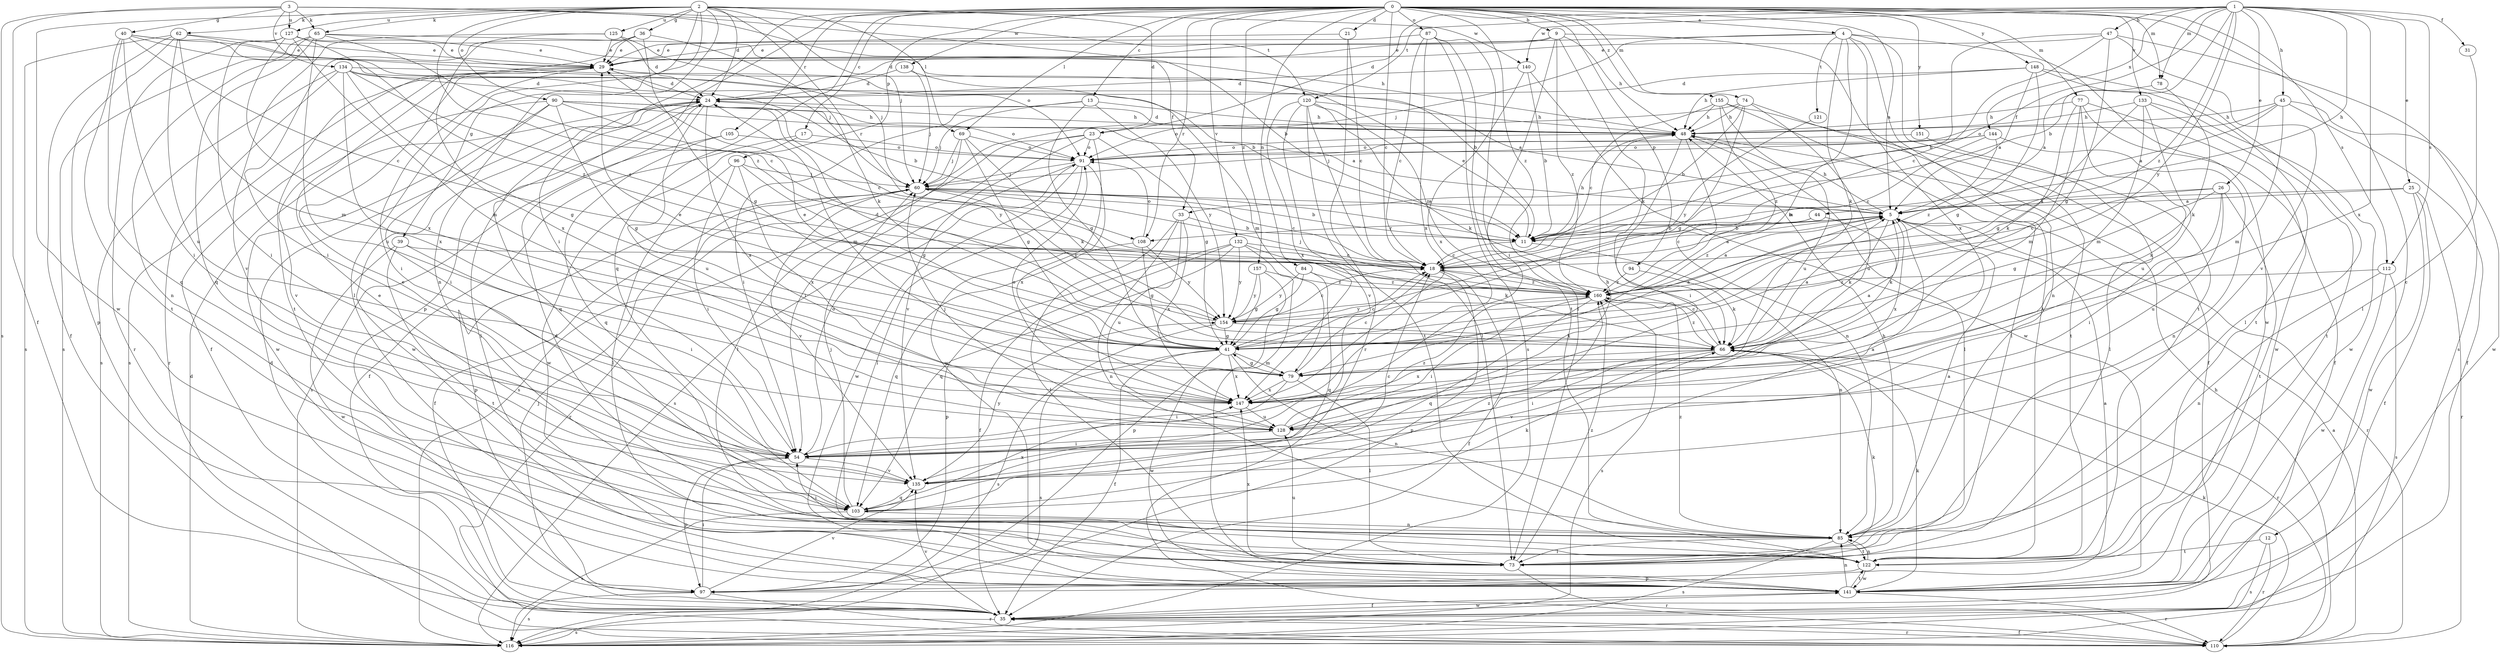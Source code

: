 strict digraph  {
0;
1;
2;
3;
4;
5;
9;
11;
12;
13;
17;
18;
21;
23;
24;
25;
26;
29;
31;
33;
35;
36;
39;
40;
41;
44;
45;
47;
48;
54;
60;
62;
65;
66;
69;
73;
74;
77;
78;
79;
84;
85;
87;
90;
91;
94;
96;
97;
103;
105;
108;
110;
112;
116;
120;
121;
122;
125;
127;
128;
132;
133;
134;
135;
138;
140;
141;
144;
147;
148;
151;
154;
155;
157;
160;
0 -> 4  [label=a];
0 -> 5  [label=a];
0 -> 9  [label=b];
0 -> 12  [label=c];
0 -> 13  [label=c];
0 -> 17  [label=c];
0 -> 18  [label=c];
0 -> 21  [label=d];
0 -> 54  [label=i];
0 -> 69  [label=l];
0 -> 74  [label=m];
0 -> 77  [label=m];
0 -> 78  [label=m];
0 -> 84  [label=n];
0 -> 87  [label=o];
0 -> 94  [label=p];
0 -> 96  [label=p];
0 -> 97  [label=p];
0 -> 103  [label=q];
0 -> 105  [label=r];
0 -> 108  [label=r];
0 -> 112  [label=s];
0 -> 132  [label=v];
0 -> 133  [label=v];
0 -> 138  [label=w];
0 -> 148  [label=y];
0 -> 151  [label=y];
0 -> 155  [label=z];
0 -> 157  [label=z];
0 -> 160  [label=z];
1 -> 11  [label=b];
1 -> 23  [label=d];
1 -> 25  [label=e];
1 -> 26  [label=e];
1 -> 31  [label=f];
1 -> 33  [label=f];
1 -> 44  [label=h];
1 -> 45  [label=h];
1 -> 47  [label=h];
1 -> 78  [label=m];
1 -> 112  [label=s];
1 -> 120  [label=t];
1 -> 140  [label=w];
1 -> 144  [label=x];
1 -> 147  [label=x];
1 -> 154  [label=y];
1 -> 160  [label=z];
2 -> 23  [label=d];
2 -> 24  [label=d];
2 -> 36  [label=g];
2 -> 39  [label=g];
2 -> 60  [label=j];
2 -> 62  [label=k];
2 -> 65  [label=k];
2 -> 69  [label=l];
2 -> 73  [label=l];
2 -> 85  [label=n];
2 -> 90  [label=o];
2 -> 108  [label=r];
2 -> 125  [label=u];
2 -> 127  [label=u];
2 -> 140  [label=w];
2 -> 141  [label=w];
2 -> 160  [label=z];
3 -> 11  [label=b];
3 -> 33  [label=f];
3 -> 35  [label=f];
3 -> 40  [label=g];
3 -> 65  [label=k];
3 -> 116  [label=s];
3 -> 120  [label=t];
3 -> 127  [label=u];
3 -> 134  [label=v];
4 -> 29  [label=e];
4 -> 60  [label=j];
4 -> 66  [label=k];
4 -> 79  [label=m];
4 -> 85  [label=n];
4 -> 121  [label=t];
4 -> 122  [label=t];
4 -> 141  [label=w];
4 -> 147  [label=x];
5 -> 11  [label=b];
5 -> 48  [label=h];
5 -> 66  [label=k];
5 -> 108  [label=r];
5 -> 110  [label=r];
5 -> 147  [label=x];
5 -> 160  [label=z];
9 -> 24  [label=d];
9 -> 29  [label=e];
9 -> 48  [label=h];
9 -> 54  [label=i];
9 -> 66  [label=k];
9 -> 122  [label=t];
9 -> 160  [label=z];
11 -> 18  [label=c];
11 -> 29  [label=e];
11 -> 48  [label=h];
11 -> 85  [label=n];
12 -> 110  [label=r];
12 -> 116  [label=s];
12 -> 122  [label=t];
13 -> 41  [label=g];
13 -> 48  [label=h];
13 -> 54  [label=i];
13 -> 60  [label=j];
13 -> 154  [label=y];
17 -> 35  [label=f];
17 -> 91  [label=o];
17 -> 141  [label=w];
18 -> 5  [label=a];
18 -> 35  [label=f];
18 -> 97  [label=p];
18 -> 160  [label=z];
21 -> 18  [label=c];
21 -> 29  [label=e];
21 -> 110  [label=r];
23 -> 41  [label=g];
23 -> 54  [label=i];
23 -> 91  [label=o];
23 -> 116  [label=s];
23 -> 135  [label=v];
23 -> 141  [label=w];
24 -> 48  [label=h];
24 -> 73  [label=l];
24 -> 79  [label=m];
24 -> 103  [label=q];
24 -> 128  [label=u];
24 -> 141  [label=w];
24 -> 147  [label=x];
24 -> 154  [label=y];
25 -> 5  [label=a];
25 -> 11  [label=b];
25 -> 35  [label=f];
25 -> 110  [label=r];
25 -> 141  [label=w];
26 -> 5  [label=a];
26 -> 18  [label=c];
26 -> 41  [label=g];
26 -> 54  [label=i];
26 -> 122  [label=t];
26 -> 128  [label=u];
29 -> 24  [label=d];
29 -> 35  [label=f];
29 -> 54  [label=i];
29 -> 116  [label=s];
31 -> 73  [label=l];
33 -> 11  [label=b];
33 -> 73  [label=l];
33 -> 85  [label=n];
33 -> 128  [label=u];
33 -> 147  [label=x];
35 -> 24  [label=d];
35 -> 60  [label=j];
35 -> 110  [label=r];
35 -> 116  [label=s];
35 -> 135  [label=v];
35 -> 141  [label=w];
36 -> 29  [label=e];
36 -> 41  [label=g];
36 -> 54  [label=i];
36 -> 66  [label=k];
36 -> 122  [label=t];
39 -> 18  [label=c];
39 -> 54  [label=i];
39 -> 122  [label=t];
39 -> 141  [label=w];
40 -> 18  [label=c];
40 -> 29  [label=e];
40 -> 54  [label=i];
40 -> 60  [label=j];
40 -> 91  [label=o];
40 -> 103  [label=q];
40 -> 122  [label=t];
41 -> 5  [label=a];
41 -> 18  [label=c];
41 -> 29  [label=e];
41 -> 35  [label=f];
41 -> 79  [label=m];
41 -> 85  [label=n];
41 -> 116  [label=s];
41 -> 141  [label=w];
41 -> 147  [label=x];
44 -> 11  [label=b];
44 -> 18  [label=c];
44 -> 66  [label=k];
45 -> 5  [label=a];
45 -> 35  [label=f];
45 -> 48  [label=h];
45 -> 79  [label=m];
45 -> 91  [label=o];
45 -> 141  [label=w];
47 -> 11  [label=b];
47 -> 18  [label=c];
47 -> 29  [label=e];
47 -> 41  [label=g];
47 -> 116  [label=s];
47 -> 135  [label=v];
48 -> 24  [label=d];
48 -> 54  [label=i];
48 -> 73  [label=l];
48 -> 85  [label=n];
48 -> 91  [label=o];
54 -> 91  [label=o];
54 -> 97  [label=p];
54 -> 135  [label=v];
60 -> 5  [label=a];
60 -> 11  [label=b];
60 -> 18  [label=c];
60 -> 35  [label=f];
60 -> 97  [label=p];
60 -> 110  [label=r];
60 -> 135  [label=v];
60 -> 154  [label=y];
62 -> 11  [label=b];
62 -> 29  [label=e];
62 -> 35  [label=f];
62 -> 79  [label=m];
62 -> 97  [label=p];
62 -> 116  [label=s];
62 -> 128  [label=u];
65 -> 11  [label=b];
65 -> 18  [label=c];
65 -> 29  [label=e];
65 -> 85  [label=n];
65 -> 103  [label=q];
65 -> 116  [label=s];
65 -> 128  [label=u];
66 -> 5  [label=a];
66 -> 18  [label=c];
66 -> 29  [label=e];
66 -> 54  [label=i];
66 -> 110  [label=r];
66 -> 135  [label=v];
66 -> 147  [label=x];
66 -> 160  [label=z];
69 -> 41  [label=g];
69 -> 60  [label=j];
69 -> 66  [label=k];
69 -> 73  [label=l];
69 -> 91  [label=o];
73 -> 66  [label=k];
73 -> 110  [label=r];
73 -> 128  [label=u];
73 -> 147  [label=x];
73 -> 160  [label=z];
74 -> 11  [label=b];
74 -> 41  [label=g];
74 -> 48  [label=h];
74 -> 91  [label=o];
74 -> 122  [label=t];
74 -> 128  [label=u];
77 -> 35  [label=f];
77 -> 48  [label=h];
77 -> 66  [label=k];
77 -> 79  [label=m];
77 -> 141  [label=w];
77 -> 147  [label=x];
78 -> 5  [label=a];
78 -> 66  [label=k];
79 -> 5  [label=a];
79 -> 18  [label=c];
79 -> 41  [label=g];
79 -> 54  [label=i];
79 -> 73  [label=l];
79 -> 147  [label=x];
84 -> 41  [label=g];
84 -> 103  [label=q];
84 -> 154  [label=y];
84 -> 160  [label=z];
85 -> 5  [label=a];
85 -> 48  [label=h];
85 -> 54  [label=i];
85 -> 73  [label=l];
85 -> 116  [label=s];
85 -> 122  [label=t];
85 -> 160  [label=z];
87 -> 18  [label=c];
87 -> 29  [label=e];
87 -> 73  [label=l];
87 -> 116  [label=s];
87 -> 122  [label=t];
87 -> 147  [label=x];
90 -> 5  [label=a];
90 -> 18  [label=c];
90 -> 41  [label=g];
90 -> 48  [label=h];
90 -> 54  [label=i];
90 -> 91  [label=o];
90 -> 135  [label=v];
90 -> 141  [label=w];
91 -> 60  [label=j];
91 -> 73  [label=l];
91 -> 116  [label=s];
91 -> 141  [label=w];
91 -> 147  [label=x];
94 -> 66  [label=k];
94 -> 160  [label=z];
96 -> 41  [label=g];
96 -> 54  [label=i];
96 -> 60  [label=j];
96 -> 73  [label=l];
96 -> 147  [label=x];
97 -> 5  [label=a];
97 -> 54  [label=i];
97 -> 110  [label=r];
97 -> 116  [label=s];
97 -> 135  [label=v];
103 -> 29  [label=e];
103 -> 60  [label=j];
103 -> 66  [label=k];
103 -> 85  [label=n];
103 -> 116  [label=s];
103 -> 147  [label=x];
103 -> 160  [label=z];
105 -> 91  [label=o];
105 -> 103  [label=q];
105 -> 116  [label=s];
108 -> 41  [label=g];
108 -> 91  [label=o];
108 -> 103  [label=q];
108 -> 154  [label=y];
110 -> 5  [label=a];
110 -> 35  [label=f];
110 -> 48  [label=h];
110 -> 66  [label=k];
112 -> 85  [label=n];
112 -> 116  [label=s];
112 -> 141  [label=w];
112 -> 160  [label=z];
116 -> 24  [label=d];
120 -> 48  [label=h];
120 -> 66  [label=k];
120 -> 73  [label=l];
120 -> 122  [label=t];
120 -> 135  [label=v];
120 -> 147  [label=x];
120 -> 160  [label=z];
121 -> 154  [label=y];
122 -> 24  [label=d];
122 -> 85  [label=n];
122 -> 97  [label=p];
122 -> 141  [label=w];
125 -> 24  [label=d];
125 -> 29  [label=e];
125 -> 60  [label=j];
125 -> 135  [label=v];
125 -> 147  [label=x];
127 -> 29  [label=e];
127 -> 48  [label=h];
127 -> 54  [label=i];
127 -> 79  [label=m];
127 -> 110  [label=r];
127 -> 147  [label=x];
127 -> 160  [label=z];
128 -> 48  [label=h];
128 -> 54  [label=i];
128 -> 60  [label=j];
128 -> 160  [label=z];
132 -> 18  [label=c];
132 -> 35  [label=f];
132 -> 66  [label=k];
132 -> 97  [label=p];
132 -> 103  [label=q];
132 -> 141  [label=w];
132 -> 154  [label=y];
133 -> 41  [label=g];
133 -> 48  [label=h];
133 -> 79  [label=m];
133 -> 122  [label=t];
133 -> 128  [label=u];
133 -> 141  [label=w];
134 -> 5  [label=a];
134 -> 11  [label=b];
134 -> 18  [label=c];
134 -> 24  [label=d];
134 -> 41  [label=g];
134 -> 110  [label=r];
134 -> 116  [label=s];
134 -> 147  [label=x];
135 -> 5  [label=a];
135 -> 18  [label=c];
135 -> 29  [label=e];
135 -> 103  [label=q];
135 -> 154  [label=y];
138 -> 24  [label=d];
138 -> 60  [label=j];
138 -> 79  [label=m];
140 -> 11  [label=b];
140 -> 24  [label=d];
140 -> 141  [label=w];
140 -> 147  [label=x];
141 -> 35  [label=f];
141 -> 66  [label=k];
141 -> 85  [label=n];
141 -> 110  [label=r];
141 -> 122  [label=t];
144 -> 18  [label=c];
144 -> 60  [label=j];
144 -> 85  [label=n];
144 -> 91  [label=o];
144 -> 160  [label=z];
147 -> 91  [label=o];
147 -> 128  [label=u];
148 -> 5  [label=a];
148 -> 24  [label=d];
148 -> 41  [label=g];
148 -> 48  [label=h];
148 -> 73  [label=l];
148 -> 122  [label=t];
151 -> 73  [label=l];
151 -> 91  [label=o];
154 -> 18  [label=c];
154 -> 24  [label=d];
154 -> 41  [label=g];
154 -> 66  [label=k];
154 -> 116  [label=s];
155 -> 18  [label=c];
155 -> 35  [label=f];
155 -> 48  [label=h];
155 -> 73  [label=l];
155 -> 128  [label=u];
155 -> 160  [label=z];
157 -> 41  [label=g];
157 -> 97  [label=p];
157 -> 154  [label=y];
157 -> 160  [label=z];
160 -> 5  [label=a];
160 -> 54  [label=i];
160 -> 60  [label=j];
160 -> 103  [label=q];
160 -> 116  [label=s];
160 -> 154  [label=y];
}
